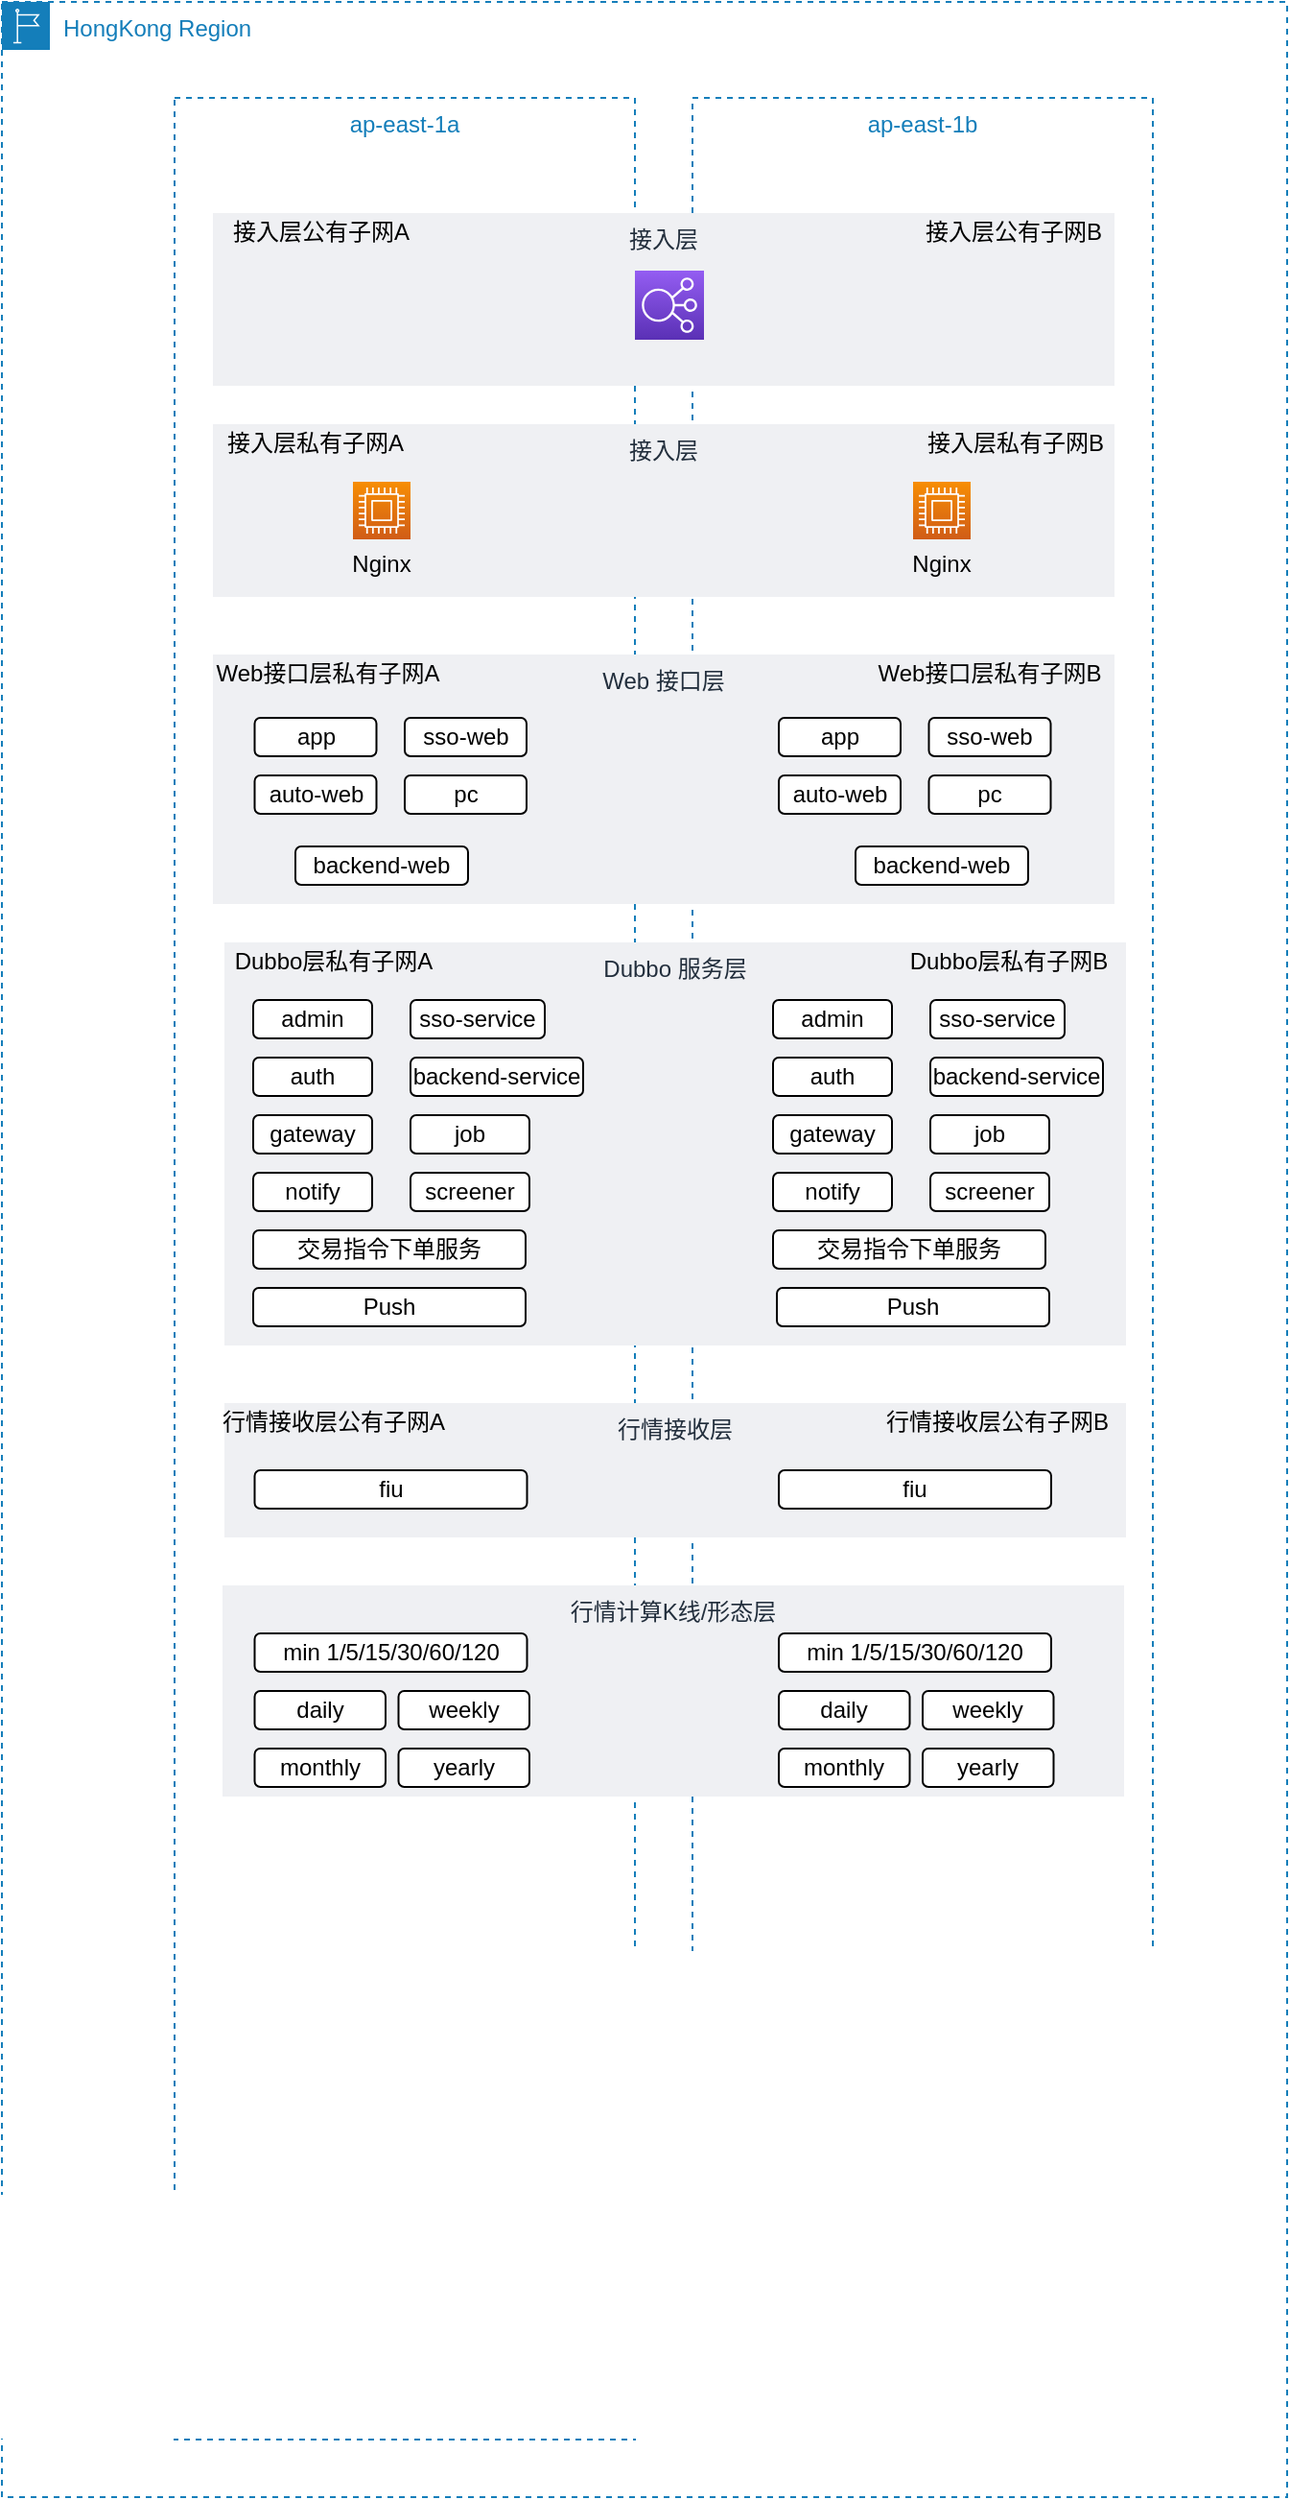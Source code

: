 <mxfile version="14.6.6" type="github">
  <diagram id="Ht1M8jgEwFfnCIfOTk4-" name="Page-1">
    <mxGraphModel dx="1186" dy="535" grid="1" gridSize="10" guides="1" tooltips="1" connect="1" arrows="1" fold="1" page="1" pageScale="1" pageWidth="1169" pageHeight="827" math="0" shadow="0">
      <root>
        <mxCell id="0" />
        <mxCell id="1" parent="0" />
        <mxCell id="L-UsCcMy-2WCmRjj-p1g-1" value="HongKong Region" style="points=[[0,0],[0.25,0],[0.5,0],[0.75,0],[1,0],[1,0.25],[1,0.5],[1,0.75],[1,1],[0.75,1],[0.5,1],[0.25,1],[0,1],[0,0.75],[0,0.5],[0,0.25]];outlineConnect=0;gradientColor=none;html=1;whiteSpace=wrap;fontSize=12;fontStyle=0;shape=mxgraph.aws4.group;grIcon=mxgraph.aws4.group_region;strokeColor=#147EBA;fillColor=none;verticalAlign=top;align=left;spacingLeft=30;fontColor=#147EBA;dashed=1;" vertex="1" parent="1">
          <mxGeometry x="240" y="50" width="670" height="1300" as="geometry" />
        </mxCell>
        <mxCell id="L-UsCcMy-2WCmRjj-p1g-2" value="" style="outlineConnect=0;fontColor=#232F3E;gradientColor=none;fillColor=#5A30B5;strokeColor=none;dashed=0;verticalLabelPosition=bottom;verticalAlign=top;align=center;html=1;fontSize=12;fontStyle=0;aspect=fixed;pointerEvents=1;shape=mxgraph.aws4.network_load_balancer;" vertex="1" parent="1">
          <mxGeometry x="560" y="190" width="50" height="50" as="geometry" />
        </mxCell>
        <mxCell id="L-UsCcMy-2WCmRjj-p1g-6" value="ap-east-1a" style="fillColor=none;strokeColor=#147EBA;dashed=1;verticalAlign=top;fontStyle=0;fontColor=#147EBA;" vertex="1" parent="1">
          <mxGeometry x="330" y="100" width="240" height="1220" as="geometry" />
        </mxCell>
        <mxCell id="L-UsCcMy-2WCmRjj-p1g-9" value="ap-east-1b" style="fillColor=none;strokeColor=#147EBA;dashed=1;verticalAlign=top;fontStyle=0;fontColor=#147EBA;" vertex="1" parent="1">
          <mxGeometry x="600" y="100" width="240" height="1020" as="geometry" />
        </mxCell>
        <mxCell id="L-UsCcMy-2WCmRjj-p1g-10" value="接入层" style="fillColor=#EFF0F3;strokeColor=none;dashed=0;verticalAlign=top;fontStyle=0;fontColor=#232F3D;" vertex="1" parent="1">
          <mxGeometry x="350" y="270" width="470" height="90" as="geometry" />
        </mxCell>
        <mxCell id="L-UsCcMy-2WCmRjj-p1g-11" value="" style="points=[[0,0,0],[0.25,0,0],[0.5,0,0],[0.75,0,0],[1,0,0],[0,1,0],[0.25,1,0],[0.5,1,0],[0.75,1,0],[1,1,0],[0,0.25,0],[0,0.5,0],[0,0.75,0],[1,0.25,0],[1,0.5,0],[1,0.75,0]];outlineConnect=0;fontColor=#232F3E;gradientColor=#F78E04;gradientDirection=north;fillColor=#D05C17;strokeColor=#ffffff;dashed=0;verticalLabelPosition=bottom;verticalAlign=top;align=center;html=1;fontSize=12;fontStyle=0;aspect=fixed;shape=mxgraph.aws4.resourceIcon;resIcon=mxgraph.aws4.compute;" vertex="1" parent="1">
          <mxGeometry x="423" y="300" width="30" height="30" as="geometry" />
        </mxCell>
        <mxCell id="L-UsCcMy-2WCmRjj-p1g-12" value="Nginx" style="text;html=1;strokeColor=none;fillColor=none;align=center;verticalAlign=middle;whiteSpace=wrap;rounded=0;" vertex="1" parent="1">
          <mxGeometry x="418" y="333" width="40" height="20" as="geometry" />
        </mxCell>
        <mxCell id="L-UsCcMy-2WCmRjj-p1g-13" value="" style="points=[[0,0,0],[0.25,0,0],[0.5,0,0],[0.75,0,0],[1,0,0],[0,1,0],[0.25,1,0],[0.5,1,0],[0.75,1,0],[1,1,0],[0,0.25,0],[0,0.5,0],[0,0.75,0],[1,0.25,0],[1,0.5,0],[1,0.75,0]];outlineConnect=0;fontColor=#232F3E;gradientColor=#F78E04;gradientDirection=north;fillColor=#D05C17;strokeColor=#ffffff;dashed=0;verticalLabelPosition=bottom;verticalAlign=top;align=center;html=1;fontSize=12;fontStyle=0;aspect=fixed;shape=mxgraph.aws4.resourceIcon;resIcon=mxgraph.aws4.compute;" vertex="1" parent="1">
          <mxGeometry x="715" y="300" width="30" height="30" as="geometry" />
        </mxCell>
        <mxCell id="L-UsCcMy-2WCmRjj-p1g-14" value="Nginx" style="text;html=1;strokeColor=none;fillColor=none;align=center;verticalAlign=middle;whiteSpace=wrap;rounded=0;" vertex="1" parent="1">
          <mxGeometry x="710" y="333" width="40" height="20" as="geometry" />
        </mxCell>
        <mxCell id="L-UsCcMy-2WCmRjj-p1g-15" value="接入层" style="fillColor=#EFF0F3;strokeColor=none;dashed=0;verticalAlign=top;fontStyle=0;fontColor=#232F3D;" vertex="1" parent="1">
          <mxGeometry x="350" y="160" width="470" height="90" as="geometry" />
        </mxCell>
        <mxCell id="L-UsCcMy-2WCmRjj-p1g-22" value="" style="points=[[0,0,0],[0.25,0,0],[0.5,0,0],[0.75,0,0],[1,0,0],[0,1,0],[0.25,1,0],[0.5,1,0],[0.75,1,0],[1,1,0],[0,0.25,0],[0,0.5,0],[0,0.75,0],[1,0.25,0],[1,0.5,0],[1,0.75,0]];outlineConnect=0;fontColor=#232F3E;gradientColor=#945DF2;gradientDirection=north;fillColor=#5A30B5;strokeColor=#ffffff;dashed=0;verticalLabelPosition=bottom;verticalAlign=top;align=center;html=1;fontSize=12;fontStyle=0;aspect=fixed;shape=mxgraph.aws4.resourceIcon;resIcon=mxgraph.aws4.elastic_load_balancing;" vertex="1" parent="1">
          <mxGeometry x="570" y="190" width="36" height="36" as="geometry" />
        </mxCell>
        <mxCell id="L-UsCcMy-2WCmRjj-p1g-23" value="接入层公有子网A" style="text;html=1;strokeColor=none;fillColor=none;align=center;verticalAlign=middle;whiteSpace=wrap;rounded=0;" vertex="1" parent="1">
          <mxGeometry x="353" y="160" width="107" height="20" as="geometry" />
        </mxCell>
        <mxCell id="L-UsCcMy-2WCmRjj-p1g-24" value="接入层公有子网B" style="text;html=1;strokeColor=none;fillColor=none;align=center;verticalAlign=middle;whiteSpace=wrap;rounded=0;" vertex="1" parent="1">
          <mxGeometry x="720" y="160" width="95" height="20" as="geometry" />
        </mxCell>
        <mxCell id="L-UsCcMy-2WCmRjj-p1g-26" value="接入层私有子网A" style="text;html=1;strokeColor=none;fillColor=none;align=center;verticalAlign=middle;whiteSpace=wrap;rounded=0;" vertex="1" parent="1">
          <mxGeometry x="350" y="270" width="107" height="20" as="geometry" />
        </mxCell>
        <mxCell id="L-UsCcMy-2WCmRjj-p1g-27" value="接入层私有子网B" style="text;html=1;strokeColor=none;fillColor=none;align=center;verticalAlign=middle;whiteSpace=wrap;rounded=0;" vertex="1" parent="1">
          <mxGeometry x="715" y="270" width="107" height="20" as="geometry" />
        </mxCell>
        <mxCell id="L-UsCcMy-2WCmRjj-p1g-28" value="Web 接口层" style="fillColor=#EFF0F3;strokeColor=none;dashed=0;verticalAlign=top;fontStyle=0;fontColor=#232F3D;" vertex="1" parent="1">
          <mxGeometry x="350" y="390" width="470" height="130" as="geometry" />
        </mxCell>
        <mxCell id="L-UsCcMy-2WCmRjj-p1g-29" value="Dubbo 服务层" style="fillColor=#EFF0F3;strokeColor=none;dashed=0;verticalAlign=top;fontStyle=0;fontColor=#232F3D;" vertex="1" parent="1">
          <mxGeometry x="356" y="540" width="470" height="210" as="geometry" />
        </mxCell>
        <mxCell id="L-UsCcMy-2WCmRjj-p1g-31" value="行情计算K线/形态层" style="fillColor=#EFF0F3;strokeColor=none;dashed=0;verticalAlign=top;fontStyle=0;fontColor=#232F3D;" vertex="1" parent="1">
          <mxGeometry x="355" y="875" width="470" height="110" as="geometry" />
        </mxCell>
        <mxCell id="L-UsCcMy-2WCmRjj-p1g-36" value="app" style="rounded=1;whiteSpace=wrap;html=1;" vertex="1" parent="1">
          <mxGeometry x="371.75" y="423" width="63.5" height="20" as="geometry" />
        </mxCell>
        <mxCell id="L-UsCcMy-2WCmRjj-p1g-38" value="sso-web" style="rounded=1;whiteSpace=wrap;html=1;" vertex="1" parent="1">
          <mxGeometry x="450" y="423" width="63.5" height="20" as="geometry" />
        </mxCell>
        <mxCell id="L-UsCcMy-2WCmRjj-p1g-39" value="auto-web" style="rounded=1;whiteSpace=wrap;html=1;" vertex="1" parent="1">
          <mxGeometry x="371.75" y="453" width="63.5" height="20" as="geometry" />
        </mxCell>
        <mxCell id="L-UsCcMy-2WCmRjj-p1g-41" value="pc" style="rounded=1;whiteSpace=wrap;html=1;" vertex="1" parent="1">
          <mxGeometry x="450" y="453" width="63.5" height="20" as="geometry" />
        </mxCell>
        <mxCell id="L-UsCcMy-2WCmRjj-p1g-42" value="Web接口层私有子网A" style="text;html=1;strokeColor=none;fillColor=none;align=center;verticalAlign=middle;whiteSpace=wrap;rounded=0;" vertex="1" parent="1">
          <mxGeometry x="350" y="390" width="120" height="20" as="geometry" />
        </mxCell>
        <mxCell id="L-UsCcMy-2WCmRjj-p1g-44" value="backend-web" style="rounded=1;whiteSpace=wrap;html=1;" vertex="1" parent="1">
          <mxGeometry x="393" y="490" width="90" height="20" as="geometry" />
        </mxCell>
        <mxCell id="L-UsCcMy-2WCmRjj-p1g-46" value="app" style="rounded=1;whiteSpace=wrap;html=1;" vertex="1" parent="1">
          <mxGeometry x="645" y="423" width="63.5" height="20" as="geometry" />
        </mxCell>
        <mxCell id="L-UsCcMy-2WCmRjj-p1g-47" value="sso-web" style="rounded=1;whiteSpace=wrap;html=1;" vertex="1" parent="1">
          <mxGeometry x="723.25" y="423" width="63.5" height="20" as="geometry" />
        </mxCell>
        <mxCell id="L-UsCcMy-2WCmRjj-p1g-48" value="auto-web" style="rounded=1;whiteSpace=wrap;html=1;" vertex="1" parent="1">
          <mxGeometry x="645" y="453" width="63.5" height="20" as="geometry" />
        </mxCell>
        <mxCell id="L-UsCcMy-2WCmRjj-p1g-49" value="pc" style="rounded=1;whiteSpace=wrap;html=1;" vertex="1" parent="1">
          <mxGeometry x="723.25" y="453" width="63.5" height="20" as="geometry" />
        </mxCell>
        <mxCell id="L-UsCcMy-2WCmRjj-p1g-50" value="Web接口层私有子网B" style="text;html=1;strokeColor=none;fillColor=none;align=center;verticalAlign=middle;whiteSpace=wrap;rounded=0;" vertex="1" parent="1">
          <mxGeometry x="695" y="390" width="120" height="20" as="geometry" />
        </mxCell>
        <mxCell id="L-UsCcMy-2WCmRjj-p1g-53" value="backend-web" style="rounded=1;whiteSpace=wrap;html=1;" vertex="1" parent="1">
          <mxGeometry x="685" y="490" width="90" height="20" as="geometry" />
        </mxCell>
        <mxCell id="L-UsCcMy-2WCmRjj-p1g-54" value="admin" style="rounded=1;whiteSpace=wrap;html=1;" vertex="1" parent="1">
          <mxGeometry x="371" y="570" width="62" height="20" as="geometry" />
        </mxCell>
        <mxCell id="L-UsCcMy-2WCmRjj-p1g-57" value="sso-service" style="rounded=1;whiteSpace=wrap;html=1;" vertex="1" parent="1">
          <mxGeometry x="453" y="570" width="70" height="20" as="geometry" />
        </mxCell>
        <mxCell id="L-UsCcMy-2WCmRjj-p1g-58" value="auth" style="rounded=1;whiteSpace=wrap;html=1;" vertex="1" parent="1">
          <mxGeometry x="371" y="600" width="62" height="20" as="geometry" />
        </mxCell>
        <mxCell id="L-UsCcMy-2WCmRjj-p1g-59" value="backend-service" style="rounded=1;whiteSpace=wrap;html=1;" vertex="1" parent="1">
          <mxGeometry x="453" y="600" width="90" height="20" as="geometry" />
        </mxCell>
        <mxCell id="L-UsCcMy-2WCmRjj-p1g-60" value="gateway" style="rounded=1;whiteSpace=wrap;html=1;" vertex="1" parent="1">
          <mxGeometry x="371" y="630" width="62" height="20" as="geometry" />
        </mxCell>
        <mxCell id="L-UsCcMy-2WCmRjj-p1g-61" value="notify" style="rounded=1;whiteSpace=wrap;html=1;" vertex="1" parent="1">
          <mxGeometry x="371" y="660" width="62" height="20" as="geometry" />
        </mxCell>
        <mxCell id="L-UsCcMy-2WCmRjj-p1g-62" value="job" style="rounded=1;whiteSpace=wrap;html=1;" vertex="1" parent="1">
          <mxGeometry x="453" y="630" width="62" height="20" as="geometry" />
        </mxCell>
        <mxCell id="L-UsCcMy-2WCmRjj-p1g-63" value="screener" style="rounded=1;whiteSpace=wrap;html=1;" vertex="1" parent="1">
          <mxGeometry x="453" y="660" width="62" height="20" as="geometry" />
        </mxCell>
        <mxCell id="L-UsCcMy-2WCmRjj-p1g-64" value="admin" style="rounded=1;whiteSpace=wrap;html=1;" vertex="1" parent="1">
          <mxGeometry x="642" y="570" width="62" height="20" as="geometry" />
        </mxCell>
        <mxCell id="L-UsCcMy-2WCmRjj-p1g-65" value="sso-service" style="rounded=1;whiteSpace=wrap;html=1;" vertex="1" parent="1">
          <mxGeometry x="724" y="570" width="70" height="20" as="geometry" />
        </mxCell>
        <mxCell id="L-UsCcMy-2WCmRjj-p1g-66" value="auth" style="rounded=1;whiteSpace=wrap;html=1;" vertex="1" parent="1">
          <mxGeometry x="642" y="600" width="62" height="20" as="geometry" />
        </mxCell>
        <mxCell id="L-UsCcMy-2WCmRjj-p1g-67" value="backend-service" style="rounded=1;whiteSpace=wrap;html=1;" vertex="1" parent="1">
          <mxGeometry x="724" y="600" width="90" height="20" as="geometry" />
        </mxCell>
        <mxCell id="L-UsCcMy-2WCmRjj-p1g-68" value="gateway" style="rounded=1;whiteSpace=wrap;html=1;" vertex="1" parent="1">
          <mxGeometry x="642" y="630" width="62" height="20" as="geometry" />
        </mxCell>
        <mxCell id="L-UsCcMy-2WCmRjj-p1g-69" value="notify" style="rounded=1;whiteSpace=wrap;html=1;" vertex="1" parent="1">
          <mxGeometry x="642" y="660" width="62" height="20" as="geometry" />
        </mxCell>
        <mxCell id="L-UsCcMy-2WCmRjj-p1g-70" value="job" style="rounded=1;whiteSpace=wrap;html=1;" vertex="1" parent="1">
          <mxGeometry x="724" y="630" width="62" height="20" as="geometry" />
        </mxCell>
        <mxCell id="L-UsCcMy-2WCmRjj-p1g-71" value="screener" style="rounded=1;whiteSpace=wrap;html=1;" vertex="1" parent="1">
          <mxGeometry x="724" y="660" width="62" height="20" as="geometry" />
        </mxCell>
        <mxCell id="L-UsCcMy-2WCmRjj-p1g-72" value="Dubbo层私有子网A" style="text;html=1;strokeColor=none;fillColor=none;align=center;verticalAlign=middle;whiteSpace=wrap;rounded=0;" vertex="1" parent="1">
          <mxGeometry x="353" y="540" width="120" height="20" as="geometry" />
        </mxCell>
        <mxCell id="L-UsCcMy-2WCmRjj-p1g-73" value="Dubbo层私有子网B" style="text;html=1;strokeColor=none;fillColor=none;align=center;verticalAlign=middle;whiteSpace=wrap;rounded=0;" vertex="1" parent="1">
          <mxGeometry x="705" y="540" width="120" height="20" as="geometry" />
        </mxCell>
        <mxCell id="L-UsCcMy-2WCmRjj-p1g-74" value="交易指令下单服务" style="rounded=1;whiteSpace=wrap;html=1;" vertex="1" parent="1">
          <mxGeometry x="371" y="690" width="142" height="20" as="geometry" />
        </mxCell>
        <mxCell id="L-UsCcMy-2WCmRjj-p1g-75" value="交易指令下单服务" style="rounded=1;whiteSpace=wrap;html=1;" vertex="1" parent="1">
          <mxGeometry x="642" y="690" width="142" height="20" as="geometry" />
        </mxCell>
        <mxCell id="L-UsCcMy-2WCmRjj-p1g-76" value="Push" style="rounded=1;whiteSpace=wrap;html=1;" vertex="1" parent="1">
          <mxGeometry x="371" y="720" width="142" height="20" as="geometry" />
        </mxCell>
        <mxCell id="L-UsCcMy-2WCmRjj-p1g-77" value="Push" style="rounded=1;whiteSpace=wrap;html=1;" vertex="1" parent="1">
          <mxGeometry x="644" y="720" width="142" height="20" as="geometry" />
        </mxCell>
        <mxCell id="L-UsCcMy-2WCmRjj-p1g-78" value="行情接收层" style="fillColor=#EFF0F3;strokeColor=none;dashed=0;verticalAlign=top;fontStyle=0;fontColor=#232F3D;" vertex="1" parent="1">
          <mxGeometry x="356" y="780" width="470" height="70" as="geometry" />
        </mxCell>
        <mxCell id="L-UsCcMy-2WCmRjj-p1g-79" value="行情接收层公有子网A" style="text;html=1;strokeColor=none;fillColor=none;align=center;verticalAlign=middle;whiteSpace=wrap;rounded=0;" vertex="1" parent="1">
          <mxGeometry x="353" y="780" width="120" height="20" as="geometry" />
        </mxCell>
        <mxCell id="L-UsCcMy-2WCmRjj-p1g-80" value="行情接收层公有子网B" style="text;html=1;strokeColor=none;fillColor=none;align=center;verticalAlign=middle;whiteSpace=wrap;rounded=0;" vertex="1" parent="1">
          <mxGeometry x="699" y="780" width="120" height="20" as="geometry" />
        </mxCell>
        <mxCell id="L-UsCcMy-2WCmRjj-p1g-81" value="fiu" style="rounded=1;whiteSpace=wrap;html=1;" vertex="1" parent="1">
          <mxGeometry x="371.75" y="815" width="142" height="20" as="geometry" />
        </mxCell>
        <mxCell id="L-UsCcMy-2WCmRjj-p1g-82" value="fiu" style="rounded=1;whiteSpace=wrap;html=1;" vertex="1" parent="1">
          <mxGeometry x="645" y="815" width="142" height="20" as="geometry" />
        </mxCell>
        <mxCell id="L-UsCcMy-2WCmRjj-p1g-83" value="min 1/5/15/30/60/120" style="rounded=1;whiteSpace=wrap;html=1;" vertex="1" parent="1">
          <mxGeometry x="371.75" y="900" width="142" height="20" as="geometry" />
        </mxCell>
        <mxCell id="L-UsCcMy-2WCmRjj-p1g-84" value="daily" style="rounded=1;whiteSpace=wrap;html=1;" vertex="1" parent="1">
          <mxGeometry x="371.75" y="930" width="68.25" height="20" as="geometry" />
        </mxCell>
        <mxCell id="L-UsCcMy-2WCmRjj-p1g-85" value="weekly" style="rounded=1;whiteSpace=wrap;html=1;" vertex="1" parent="1">
          <mxGeometry x="446.75" y="930" width="68.25" height="20" as="geometry" />
        </mxCell>
        <mxCell id="L-UsCcMy-2WCmRjj-p1g-86" value="monthly" style="rounded=1;whiteSpace=wrap;html=1;" vertex="1" parent="1">
          <mxGeometry x="371.75" y="960" width="68.25" height="20" as="geometry" />
        </mxCell>
        <mxCell id="L-UsCcMy-2WCmRjj-p1g-87" value="yearly" style="rounded=1;whiteSpace=wrap;html=1;" vertex="1" parent="1">
          <mxGeometry x="446.75" y="960" width="68.25" height="20" as="geometry" />
        </mxCell>
        <mxCell id="L-UsCcMy-2WCmRjj-p1g-88" value="min 1/5/15/30/60/120" style="rounded=1;whiteSpace=wrap;html=1;" vertex="1" parent="1">
          <mxGeometry x="645" y="900" width="142" height="20" as="geometry" />
        </mxCell>
        <mxCell id="L-UsCcMy-2WCmRjj-p1g-89" value="daily" style="rounded=1;whiteSpace=wrap;html=1;" vertex="1" parent="1">
          <mxGeometry x="645" y="930" width="68.25" height="20" as="geometry" />
        </mxCell>
        <mxCell id="L-UsCcMy-2WCmRjj-p1g-90" value="weekly" style="rounded=1;whiteSpace=wrap;html=1;" vertex="1" parent="1">
          <mxGeometry x="720" y="930" width="68.25" height="20" as="geometry" />
        </mxCell>
        <mxCell id="L-UsCcMy-2WCmRjj-p1g-91" value="monthly" style="rounded=1;whiteSpace=wrap;html=1;" vertex="1" parent="1">
          <mxGeometry x="645" y="960" width="68.25" height="20" as="geometry" />
        </mxCell>
        <mxCell id="L-UsCcMy-2WCmRjj-p1g-92" value="yearly" style="rounded=1;whiteSpace=wrap;html=1;" vertex="1" parent="1">
          <mxGeometry x="720" y="960" width="68.25" height="20" as="geometry" />
        </mxCell>
      </root>
    </mxGraphModel>
  </diagram>
</mxfile>
